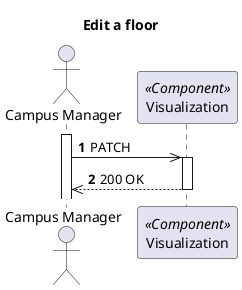 @startuml
'https://plantuml.com/sequence-diagram

autonumber
skinparam packageStyle rect

title Edit a floor

actor "Campus Manager" as CM
participant "Visualization" as MD <<Component>>

activate CM
CM->> MD : PATCH

activate MD
CM<<--- MD : 200 OK
deactivate MD
@enduml
